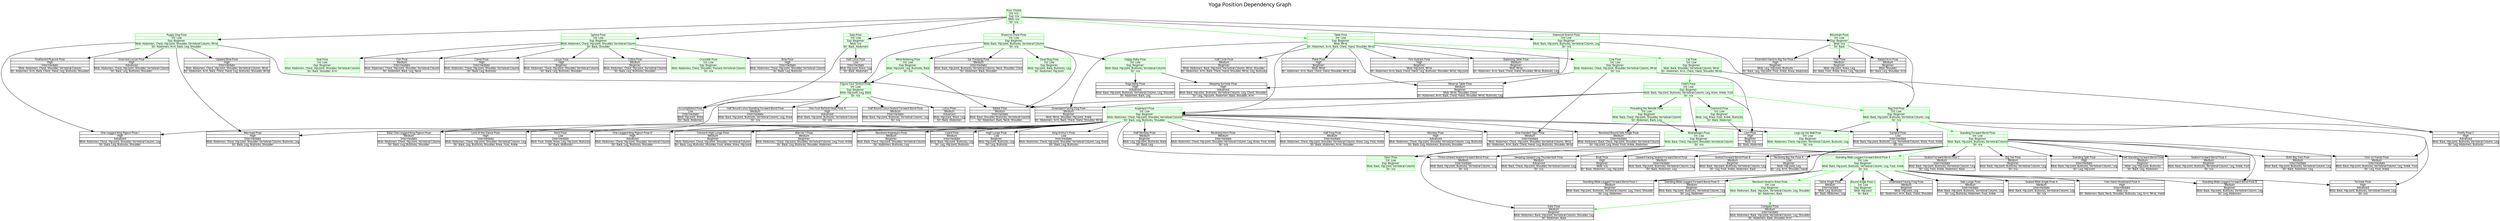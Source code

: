 digraph YogaPos {
            graph [label="Yoga Position Dependency Graph" labelloc=top fontsize=20 fontname="Verdana" concentrate=true];

            compound=true;
            rankdir=DU;

            //
            // Defaults
            //
            node [shape=record fontsize=10 fontname="Verdana" margin=0];

        Half_Circle_Pose [label="{Half Circle Pose|Medium|Beginner|Mob: Abdomen, Back, Hip-Joint, Vertebral-Column, Wrist, Shoulder|Str: Abdomen, Arm, Back, Chest, Hand, Shoulder, Wrist, Leg, Buttocks}"];
Big_Toe_Pose [label="{Big Toe Pose|Medium|Beginner|Mob: Back, Hip-Joint, Buttocks, Vertebral-Column, Leg|Str: n/a}"];
Anjaneya_s_Pose [color=green label="{Anjaneya's Pose|Int: Low|Exp: Beginner|Mob: Abdomen, Chest, Hip-Joint, Shoulder, Vertebral-Column|Str: Back, Leg, Buttocks, Shoulder}"];
Hero_Pose [label="{Hero Pose|Low|Intermediate|Mob: Foot, Ankle, Knee, Leg, Hip-Joint, Buttocks|Str: Back, Abdomen}"];
One_Legged_King_Pigeon_Pose_I [label="{One-Legged King Pigeon Pose I|High|Advanced|Mob: Abdomen, Chest, Hip-Joint, Shoulder, Vertebral-Column, Leg|Str: Back, Leg, Buttocks, Shoulder}"];
One_Legged_King_Pigeon_Pose_II [label="{One-Legged King Pigeon Pose II|High|Advanced|Mob: Abdomen, Chest, Hip-Joint, Shoulder, Vertebral-Column|Str: Back, Leg, Buttocks, Shoulder}"];
Accomplished_Pose [label="{Accomplished Pose|Low|Intermediate|Mob: Hip-Joint, Knee|Str: Back, Abdomen}"];
Crescent_High_Lunge_Pose [label="{Crescent High Lunge Pose|Medium|Beginner|Mob: Abdomen, Chest, Hip-Joint, Shoulder, Vertebral-Column|Str: Back, Leg, Buttocks, Shoulder, Foot, Ankle, Knee, Hip-Joint}"];
Standing_Forward_Bend_Pose [color=green label="{Standing Forward Bend Pose|Int: Low|Exp: Beginner|Mob: Back, Hip-Joint, Buttocks, Vertebral-Column|Str: n/a}"];
Warrior_I_Pose [label="{Warrior I Pose|Medium|Beginner|Mob: Abdomen, Chest, Hip-Joint, Shoulder, Vertebral-Column, Leg, Foot, Ankle|Str: Back, Leg, Buttocks, Shoulder, Abdomen}"];
Half_Bound_Lotus_Standing_Forward_Bend_Pose [label="{Half Bound Lotus Standing Forward Bend Pose|Medium|Intermediate|Mob: Back, Hip-Joint, Buttocks, Vertebral-Column, Leg, Knee|Str: n/a}"];
Standing_Split_Pose [label="{Standing Split Pose|High|Intermediate|Mob: Back, Hip-Joint, Buttocks, Vertebral-Column, Leg|Str: Leg, Hip-Joint}"];
Reverse_Table_Pose [label="{Reverse Table Pose|Medium|Beginner|Mob: Wrist, Shoulder, Chest|Str: Abdomen, Arm, Back, Chest, Hand, Shoulder, Wrist, Buttocks, Leg}"];
Side_Lunge_Pose [label="{Side Lunge Pose|Medium|Intermediate|Mob: Back, Hip-Joint, Buttocks, Vertebral-Column, Leg|Str: Leg, Buttocks, Abdomen, Foot, Ankle}"];
Half_Standing_Forward_Bend_Pose [label="{Half Standing Forward Bend Pose|Medium|Beginner|Mob: Leg, Hip-Joint, Buttocks|Str: Back, Leg, Abdomen}"];
Plank_Pose [label="{Plank Pose|High|Beginner|Mob: Wrist|Str: Abdomen, Arm, Back, Chest, Hand, Shoulder, Wrist, Leg}"];
Garland_Pose [label="{Garland Pose|Low|Intermediate|Mob: Back, Hip-Joint, Buttocks, Leg, Vertebral-Column, Knee, Foot, Ankle|Str: n/a}"];
One_Foot_Behind_Head_Pose_A [label="{One Foot Behind Head Pose A|High|Advanced|Mob: Back, Hip-Joint, Buttocks, Vertebral-Column|Str: n/a}"];
Half_Bound_Lotus_Seated_Forward_Bend_Pose [label="{Half Bound Lotus Seated Forward Bend Pose|Medium|Intermediate|Mob: Back, Hip-Joint, Buttocks, Vertebral-Column, Leg|Str: n/a}"];
Seated_Wide_Angle_Pose_A [label="{Seated Wide Angle Pose A|Medium|Intermediate|Mob: Back, Hip-Joint, Buttocks, Vertebral-Column, Leg|Str: n/a}"];
Firefly_Pose_C [label="{Firefly Pose C|High|Advanced|Mob: Back, Hip-Joint, Buttocks, Vertebral-Column, Leg|Str: Leg, Abdomen, Buttocks}"];
Diamond_Pose [color=green label="{Diamond Pose|Int: Low|Exp: Beginner|Mob: Leg, Knee, Foot, Ankle, Buttocks|Str: Back, Abdomen}"];
Revolved_Anjaneya_s_Pose [label="{Revolved Anjaneya's Pose|Medium|Beginner|Mob: Back, Chest, Hip-Joint, Shoulder, Vertebral-Column|Str: Abdomen, Buttocks, Leg}"];
Figure_Four_Stretch_Pose [color=green label="{Figure Four Stretch Pose|Int: Low|Exp: Beginner|Mob: Hip-Joint, Leg, Back|Str: n/a}"];
Threading_the_Needle_Pose [color=green label="{Threading the Needle Pose|Int: Low|Exp: Beginner|Mob: Back, Chest, Hip-Joint, Shoulder, Vertebral-Column|Str: Abdomen, Back, Leg}"];
Seated_Forward_Bend_Pose_A [label="{Seated Forward Bend Pose A|Medium|Beginner|Mob: Back, Hip-Joint, Buttocks, Vertebral-Column, Leg, Ankle, Foot|Str: n/a}"];
Feathered_Peacock_Pose [label="{Feathered Peacock Pose|High|Intermediate|Mob: Abdomen, Chest, Shoulder, Vertebral-Column|Str: Abdomen, Arm, Back, Chest, Hand, Leg, Buttocks, Shoulder}"];
Lizard_Pose [label="{Lizard Pose|Medium|Intermediate|Mob: Back, Hip-Joint, Buttocks, Leg|Str: Leg, Hip-Joint, Buttocks}"];
Puppy_Dog_Pose [color=green label="{Puppy Dog Pose|Int: Low|Exp: Beginner|Mob: Abdomen, Chest, Hip-Joint, Shoulder, Vertebral-Column, Wrist|Str: Abdomen, Arm, Back, Leg, Shoulder}"];
Bow_Pose [label="{Bow Pose|High|Intermediate|Mob: Abdomen, Chest, Hip-Joint, Shoulder, Vertebral-Column|Str: Back, Leg, Buttocks}"];
Wind_Relieving_Pose [color=green label="{Wind Relieving Pose|Int: Low|Exp: Beginner|Mob: Hip-Joint, Leg, Buttocks, Back|Str: n/a}"];
Standing_Wide_Legged_Forward_Bend_Pose_B [label="{Standing Wide-Legged Forward Bend Pose B|Medium|Beginner|Mob: Back, Hip-Joint, Buttocks, Vertebral-Column, Leg|Str: Leg, Abdomen}"];
Seal_Pose [color=green label="{Seal Pose|Int: Low|Exp: Beginner|Mob: Abdomen, Chest, Hip-Joint, Shoulder, Vertebral-Column|Str: Back, Shoulder, Arm}"];
Legs_Up_the_Wall_Pose [color=green label="{Legs Up the Wall Pose|Int: Low|Exp: Beginner|Mob: Abdomen, Chest, Hip-Joint, Vertebral-Column, Buttocks, Leg|Str: n/a}"];
Cat_Pose [color=green label="{Cat Pose|Int: Low|Exp: Beginner|Mob: Back, Shoulder, Vertebral-Column, Wrist|Str: Abdomen, Arm, Chest, Hand, Shoulder, Wrist}"];
Inverted_Locust_Pose [label="{Inverted Locust Pose|High|Advanced|Mob: Abdomen, Chest, Hip-Joint, Shoulder, Vertebral-Column|Str: Back, Leg, Buttocks, Shoulder}"];
Happy_Baby_Pose [color=green label="{Happy Baby Pose|Int: Low|Exp: Beginner|Mob: Back, Hip-Joint, Buttocks, Vertebral-Column|Str: n/a}"];
Lotus_Pose [label="{Lotus Pose|Medium|Advanced|Mob: Hip-Joint, Knee, Leg|Str: Back, Abdomen}"];
Bharadvaja_s_Pose [color=green label="{Bharadvaja's Pose|Int: Low|Exp: Beginner|Mob: Back, Chest, Hip-Joint, Shoulder, Vertebral-Column|Str: n/a}"];
Both_Big_Toes_Pose [label="{Both Big Toes Pose|Medium|Intermediate|Mob: Back, Hip-Joint, Buttocks, Vertebral-Column, Leg|Str: Back, Abdomen, Leg}"];
Fish_Pose [label="{Fish Pose|Medium|Intermediate|Mob: Abdomen, Chest, Hip-Joint, Shoulder, Vertebral-Column|Str: Abdomen, Back, Leg, Neck}"];
Feet_on_Hands_Pose [label="{Feet on Hands Pose|Medium|Intermediate|Mob: Back, Hip-Joint, Buttocks, Vertebral-Column, Leg, Ankle, Foot|Str: Leg, Foot, Ankle}"];
Ear_Pressing_Pose [label="{Ear Pressing Pose|Medium|Intermediate|Mob: Back, Hip-Joint, Buttocks, Vertebral-Column, Neck, Shoulder, Chest|Str: Abdomen, Back, Shoulder}"];
Free_Hand_Headstand_Pose_A [label="{Free Hand Headstand Pose A|High|Intermediate|Mob: n/a|Str: Abdomen, Back, Neck, Shoulder, Buttocks, Leg, Arm, Wrist, Hand}"];
Standing_Wide_Legged_Forward_Bend_Pose_D [label="{Standing Wide-Legged Forward Bend Pose D|Medium|Beginner|Mob: Back, Hip-Joint, Buttocks, Vertebral-Column, Leg|Str: Leg, Abdomen}"];
Sphinx_Pose [color=green label="{Sphinx Pose|Int: Low|Exp: Beginner|Mob: Abdomen, Chest, Hip-Joint, Shoulder, Vertebral-Column|Str: Back, Shoulder}"];
Yoga_Sleep_Pose [label="{Yoga Sleep Pose|High|Advanced|Mob: Back, Hip-Joint, Buttocks, Vertebral-Column, Leg, Shoulder|Str: Abdomen, Back, Leg}"];
Dead_Bug_Pose [color=green label="{Dead Bug Pose|Int: Low|Exp: Beginner|Mob: Hip-Joint, Back, Buttocks, Leg|Str: Abdomen, Hip-Joint}"];
Compass_Pose [label="{Compass Pose|Medium|Intermediate|Mob: Abdomen, Back, Hip-Joint, Vertebral-Column, Leg, Shoulder|Str: Abdomen, Back, Shoulder, Arm}"];
Your_Choice [color=green label="{Your Choice|Int: n/a|Exp: n/a|Mob: n/a|Str: n/a}"];
Boat_Pose [label="{Boat Pose|High|Beginner|Mob: n/a|Str: Back, Abdomen, Leg, Hip-Joint}"];
One_Handed_Tiger_Pose [label="{One-Handed Tiger Pose|Medium|Intermediate|Mob: Abdomen, Chest, Hip-Joint, Shoulder, Vertebral-Column, Wrist|Str: Abdomen, Arm, Back, Chest, Hand, Leg, Buttocks, Shoulder, Wrist}"];
Camel_Pose [label="{Camel Pose|High|Intermediate|Mob: Abdomen, Chest, Hip-Joint, Shoulder, Vertebral-Column|Str: Back, Leg, Buttocks}"];
Easy_Pose [color=green label="{Easy Pose|Int: Low|Exp: Beginner|Mob: n/a|Str: Back, Abdomen}"];
High_Lunge_Pose [label="{High Lunge Pose|Low|Beginner|Mob: Hip-Joint, Buttocks, Leg|Str: Leg, Buttocks}"];
Extended_Hand_to_Big_Toe_Pose_C [label="{Extended Hand to Big Toe Pose C|High|Beginner|Mob: Leg, Hip-Joint, Buttocks|Str: Back, Leg, Hip-Joint, Foot, Ankle, Knee, Abdomen}"];
Fire_Hydrant_Pose [label="{Fire Hydrant Pose|High|Beginner|Mob: Hip-Joint, Wrist|Str: Abdomen, Arm, Back, Chest, Hand, Leg, Buttocks, Shoulder, Wrist, Hip-Joint}"];
Revolved_Bound_Side_Angle_Pose [label="{Revolved Bound Side Angle Pose|Medium|Intermediate|Mob: Abdomen, Back, Chest, Hip-Joint, Shoulder, Vertebral-Column|Str: Hip-Joint, Leg, Knee, Foot, Ankle, Abdomen}"];
Upward_Facing_Seated_Forward_Bend_Pose [label="{Upward Facing Seated Forward Bend Pose|Medium|Intermediate|Mob: Back, Hip-Joint, Buttocks, Vertebral-Column, Leg|Str: Back, Abdomen, Leg}"];
Revolved_Head_to_Knee_Pose [color=green label="{Revolved Head to Knee Pose|Int: Low|Exp: Beginner|Mob: Abdomen, Back, Hip-Joint, Vertebral-Column, Leg, Shoulder|Str: Abdomen, Back}"];
Sleeping_Upward_Leg_Thunderbolt_Pose [label="{Sleeping Upward Leg Thunderbolt Pose|Medium|Advanced|Mob: Back, Chest, Hip-Joint, Shoulder, Vertebral-Column, Leg|Str: n/a}"];
King_Arthur_s_Pose [label="{King Arthur's Pose|Low|Intermediate|Mob: Abdomen, Chest, Hip-Joint, Shoulder, Vertebral-Column, Leg, Knee|Str: Back, Leg, Buttocks}"];
Same_Angle_Pose [label="{Same Angle Pose|Medium|Intermediate|Mob: Leg, Buttocks|Str: Back, Abdomen, Leg}"];
Seated_Forward_Bend_Pose_B [label="{Seated Forward Bend Pose B|Medium|Beginner|Mob: Back, Hip-Joint, Buttocks, Vertebral-Column, Leg|Str: Leg, Foot, Ankle, Abdomen, Back}"];
Lion_Pose [label="{Lion Pose|High|Beginner|Mob: n/a|Str: Back, Abdomen}"];
Half_Lotus_Pose [label="{Half Lotus Pose|Low|Intermediate|Mob: Hip-Joint, Knee, Leg|Str: Back, Abdomen}"];
Knees_to_Chest_Pose [color=green label="{Knees to Chest Pose|Int: Low|Exp: Beginner|Mob: Back, Hip-Joint, Buttocks, Vertebral-Column|Str: n/a}"];
Reclining_Big_Toe_Pose_A [label="{Reclining Big Toe Pose A|Low|Beginner|Mob: Hip-Joint, Leg|Str: Leg, Arm, Shoulder, Hand}"];
Deer_Pose [color=green label="{Deer Pose|Int: Low|Exp: Beginner|Mob: Back, Hip-Joint, Vertebral-Column|Str: n/a}"];
Cow_Pose [color=green label="{Cow Pose|Int: Low|Exp: Beginner|Mob: Abdomen, Chest, Hip-Joint, Shoulder, Vertebral-Column, Wrist|Str: n/a}"];
Three_Limbed_Seated_Forward_Bend_Pose [label="{Three-Limbed Seated Forward Bend Pose|Medium|Intermediate|Mob: Back, Hip-Joint, Buttocks, Vertebral-Column, Leg|Str: n/a}"];
Mermaid_Pose [label="{Mermaid Pose|High|Intermediate|Mob: Abdomen, Chest, Hip-Joint, Shoulder, Vertebral-Column, Buttocks, Leg|Str: Back, Leg, Buttocks, Shoulder}"];
Bound_Angle_Pose_C [color=green label="{Bound Angle Pose C|Int: Low|Exp: Beginner|Mob: Hip-Joint|Str: Back}"];
Tree_Pose [label="{Tree Pose|Medium|Beginner|Mob: Hip-Joint, Knee, Leg|Str: Back, Foot, Ankle, Knee, Leg, Hip-Joint}"];
Rabbit_Pose [label="{Rabbit Pose|Medium|Intermediate|Mob: Back, Shoulder, Buttocks, Vertebral-Column|Str: Abdomen, Back, Neck, Shoulder}"];
Raised_Arm_Pose [label="{Raised Arm Pose|Medium|Beginner|Mob: Shoulder|Str: Back, Leg, Shoulder, Arm}"];
Standing_Wide_Legged_Forward_Bend_Pose_C [label="{Standing Wide-Legged Forward Bend Pose C|Medium|Beginner|Mob: Back, Hip-Joint, Buttocks, Vertebral-Column, Leg, Chest, Shoulder|Str: Leg, Abdomen}"];
Half_Monkey_Pose [label="{Half Monkey Pose|Medium|Beginner|Mob: Leg, Hip-Joint, Buttocks, Back|Str: Back, Leg}"];
Locust_Pose [label="{Locust Pose|High|Beginner|Mob: Abdomen, Chest, Hip-Joint, Shoulder, Vertebral-Column|Str: Back, Leg, Buttocks, Shoulder}"];
Basic_One_Legged_King_Pigeon_Pose [label="{Basic One-Legged King Pigeon Pose|Medium|Intermediate|Mob: Abdomen, Chest, Hip-Joint, Vertebral-Column|Str: Back, Leg, Buttocks, Shoulder}"];
Reclining_Hero_Pose [label="{Reclining Hero Pose|Medium|Intermediate|Mob: Abdomen, Chest, Hip-Joint, Shoulder, Vertebral-Column, Leg, Knee, Foot, Ankle|Str: n/a}"];
Downward_Facing_Frog_Pose [label="{Downward Facing Frog Pose|Medium|Beginner|Mob: Hip-Joint, Leg|Str: Abdomen, Arm, Back, Chest, Shoulder}"];
Half_Frog_Pose [label="{Half Frog Pose|Medium|Intermediate|Mob: Abdomen, Chest, Hip-Joint, Shoulder, Vertebral-Column, Knee, Leg, Foot, Ankle|Str: Back, Abdomen, Arm, Shoulder}"];
Cobra_Pose [label="{Cobra Pose|Medium|Beginner|Mob: Abdomen, Chest, Hip-Joint, Vertebral-Column|Str: Back, Leg, Buttocks, Shoulder}"];
Upward_Bow_Pose [label="{Upward Bow Pose|High|Intermediate|Mob: Abdomen, Chest, Hip-Joint, Shoulder, Vertebral-Column, Wrist|Str: Abdomen, Arm, Back, Chest, Hand, Leg, Buttocks, Shoulder, Wrist}"];
Balancing_Table_Pose [label="{Balancing Table Pose|Medium|Beginner|Mob: Wrist|Str: Abdomen, Arm, Back, Chest, Hand, Shoulder, Wrist, Buttocks, Leg}"];
Gate_Pose [label="{Gate Pose|Medium|Beginner|Mob: Abdomen, Back, Hip-Joint, Vertebral-Column, Shoulder, Leg|Str: Abdomen, Back}"];
Standing_Wide_Legged_Forward_Bend_Pose_A [color=green label="{Standing Wide-Legged Forward Bend Pose A|Int: Low|Exp: Beginner|Mob: Back, Hip-Joint, Buttocks, Vertebral-Column, Leg, Foot, Ankle|Str: n/a}"];
Monkey_Pose [label="{Monkey Pose|High|Advanced|Mob: Abdomen, Chest, Hip-Joint, Shoulder, Vertebral-Column, Leg, Buttocks|Str: Back, Leg, Abdomen, Buttocks, Shoulder}"];
Seated_Forward_Bend_Pose_C [label="{Seated Forward Bend Pose C|Medium|Intermediate|Mob: Back, Hip-Joint, Buttocks, Vertebral-Column, Leg|Str: Leg, Foot, Ankle, Abdomen, Back}"];
Rag_Doll_Pose [color=green label="{Rag Doll Pose|Int: Low|Exp: Beginner|Mob: Back, Hip-Joint, Buttocks, Vertebral-Column, Leg|Str: n/a}"];
Child_s_Pose [color=green label="{Child's Pose|Int: Low|Exp: Beginner|Mob: Back, Hip-Joint, Buttocks, Vertebral-Column, Leg, Knee, Ankle, Foot|Str: n/a}"];
Tortoise_Pose [label="{Tortoise Pose|High|Advanced|Mob: Back, Hip-Joint, Buttocks, Vertebral-Column, Leg|Str: n/a}"];
Table_Pose [color=green label="{Table Pose|Int: Low|Exp: Beginner|Mob: Wrist|Str: Abdomen, Arm, Back, Chest, Hand, Shoulder, Wrist}"];
Crocodile_Pose [color=green label="{Crocodile Pose|Int: Low|Exp: Beginner|Mob: Abdomen, Chest, Shoulder, Thoracic-Vertebral-Column|Str: n/a}"];
Mountain_Pose [color=green label="{Mountain Pose|Int: Low|Exp: Beginner|Mob: n/a|Str: Back}"];
Diamond_Stretch_Pose [color=green label="{Diamond Stretch Pose|Int: Low|Exp: Beginner|Mob: Back, Hip-Joint, Buttocks, Vertebral-Column, Leg|Str: n/a}"];
Lord_of_the_Dance_Pose [label="{Lord of the Dance Pose|High|Intermediate|Mob: Abdomen, Chest, Hip-Joint, Shoulder, Vertebral-Column, Leg|Str: Back, Leg, Buttocks, Shoulder, Knee, Foot, Ankle}"];
Sleeping_Tortoise_Pose [label="{Sleeping Tortoise Pose|High|Advanced|Mob: Back, Hip-Joint, Buttocks, Vertebral-Column, Leg, Chest, Shoulder|Str: Leg, Hip-Joint, Abdomen, Back, Shoulder, Arm}"];
Downward_Facing_Dog_Pose [label="{Downward Facing Dog Pose|Medium|Beginner|Mob: Wrist, Shoulder, Hip-Joint, Ankle|Str: Abdomen, Arm, Back, Chest, Hand, Shoulder, Wrist}"];


Your_Choice -> Table_Pose -> Cat_Pose -> Child_s_Pose -> Rag_Doll_Pose -> Standing_Forward_Bend_Pose -> Standing_Wide_Legged_Forward_Bend_Pose_A -> Revolved_Head_to_Knee_Pose -> Compass_Pose [color=green];
Your_Choice -> Table_Pose -> Cat_Pose -> Child_s_Pose -> Rag_Doll_Pose -> Standing_Forward_Bend_Pose -> Standing_Wide_Legged_Forward_Bend_Pose_A -> Revolved_Head_to_Knee_Pose -> Gate_Pose [color=green];
Your_Choice -> Table_Pose -> Cat_Pose -> Child_s_Pose -> Rag_Doll_Pose -> Standing_Forward_Bend_Pose -> Standing_Wide_Legged_Forward_Bend_Pose_A -> Standing_Wide_Legged_Forward_Bend_Pose_C;
Your_Choice -> Table_Pose -> Cat_Pose -> Child_s_Pose -> Rag_Doll_Pose -> Standing_Forward_Bend_Pose -> Standing_Wide_Legged_Forward_Bend_Pose_A -> Standing_Wide_Legged_Forward_Bend_Pose_D;
Your_Choice -> Table_Pose -> Cat_Pose -> Child_s_Pose -> Rag_Doll_Pose -> Standing_Forward_Bend_Pose -> Standing_Wide_Legged_Forward_Bend_Pose_A -> Standing_Wide_Legged_Forward_Bend_Pose_B;
Your_Choice -> Table_Pose -> Cat_Pose -> Rag_Doll_Pose -> Standing_Forward_Bend_Pose -> Standing_Wide_Legged_Forward_Bend_Pose_A -> Revolved_Head_to_Knee_Pose -> Compass_Pose;
Your_Choice -> Table_Pose -> Cat_Pose -> Child_s_Pose -> Rag_Doll_Pose -> Standing_Forward_Bend_Pose -> Standing_Wide_Legged_Forward_Bend_Pose_A -> Free_Hand_Headstand_Pose_A;
Your_Choice -> Table_Pose -> Cat_Pose -> Child_s_Pose -> Rag_Doll_Pose -> Standing_Forward_Bend_Pose -> Standing_Wide_Legged_Forward_Bend_Pose_A -> Downward_Facing_Frog_Pose;
Your_Choice -> Table_Pose -> Cat_Pose -> Rag_Doll_Pose -> Standing_Forward_Bend_Pose -> Standing_Wide_Legged_Forward_Bend_Pose_A -> Standing_Wide_Legged_Forward_Bend_Pose_C;
Your_Choice -> Table_Pose -> Cat_Pose -> Rag_Doll_Pose -> Standing_Forward_Bend_Pose -> Standing_Wide_Legged_Forward_Bend_Pose_A -> Standing_Wide_Legged_Forward_Bend_Pose_D;
Your_Choice -> Table_Pose -> Cat_Pose -> Rag_Doll_Pose -> Standing_Forward_Bend_Pose -> Standing_Wide_Legged_Forward_Bend_Pose_A -> Standing_Wide_Legged_Forward_Bend_Pose_B;
Your_Choice -> Table_Pose -> Cat_Pose -> Child_s_Pose -> Rag_Doll_Pose -> Standing_Forward_Bend_Pose -> Standing_Wide_Legged_Forward_Bend_Pose_A -> Seated_Wide_Angle_Pose_A;
Your_Choice -> Table_Pose -> Cat_Pose -> Rag_Doll_Pose -> Standing_Forward_Bend_Pose -> Standing_Wide_Legged_Forward_Bend_Pose_A -> Revolved_Head_to_Knee_Pose -> Gate_Pose;
Your_Choice -> Table_Pose -> Cat_Pose -> Child_s_Pose -> Rag_Doll_Pose -> Standing_Forward_Bend_Pose -> Standing_Wide_Legged_Forward_Bend_Pose_A -> Bound_Angle_Pose_C;
Your_Choice -> Mountain_Pose -> Rag_Doll_Pose -> Standing_Forward_Bend_Pose -> Standing_Wide_Legged_Forward_Bend_Pose_A -> Revolved_Head_to_Knee_Pose -> Compass_Pose;
Your_Choice -> Mountain_Pose -> Rag_Doll_Pose -> Standing_Forward_Bend_Pose -> Standing_Wide_Legged_Forward_Bend_Pose_A -> Standing_Wide_Legged_Forward_Bend_Pose_C;
Your_Choice -> Table_Pose -> Cat_Pose -> Child_s_Pose -> Rag_Doll_Pose -> Standing_Forward_Bend_Pose -> Standing_Wide_Legged_Forward_Bend_Pose_A -> Same_Angle_Pose;
Your_Choice -> Mountain_Pose -> Rag_Doll_Pose -> Standing_Forward_Bend_Pose -> Standing_Wide_Legged_Forward_Bend_Pose_A -> Standing_Wide_Legged_Forward_Bend_Pose_D;
Your_Choice -> Mountain_Pose -> Rag_Doll_Pose -> Standing_Forward_Bend_Pose -> Standing_Wide_Legged_Forward_Bend_Pose_A -> Standing_Wide_Legged_Forward_Bend_Pose_B;
Your_Choice -> Table_Pose -> Cat_Pose -> Child_s_Pose -> Rag_Doll_Pose -> Standing_Forward_Bend_Pose -> Standing_Wide_Legged_Forward_Bend_Pose_A -> Side_Lunge_Pose;
Your_Choice -> Mountain_Pose -> Rag_Doll_Pose -> Standing_Forward_Bend_Pose -> Standing_Wide_Legged_Forward_Bend_Pose_A -> Revolved_Head_to_Knee_Pose -> Gate_Pose;
Your_Choice -> Table_Pose -> Cat_Pose -> Child_s_Pose -> Rag_Doll_Pose -> Standing_Forward_Bend_Pose -> Standing_Wide_Legged_Forward_Bend_Pose_A -> Tortoise_Pose;
Your_Choice -> Table_Pose -> Cat_Pose -> Rag_Doll_Pose -> Standing_Forward_Bend_Pose -> Standing_Wide_Legged_Forward_Bend_Pose_A -> Free_Hand_Headstand_Pose_A;
Your_Choice -> Table_Pose -> Cat_Pose -> Rag_Doll_Pose -> Standing_Forward_Bend_Pose -> Standing_Wide_Legged_Forward_Bend_Pose_A -> Downward_Facing_Frog_Pose;
Your_Choice -> Table_Pose -> Cat_Pose -> Rag_Doll_Pose -> Standing_Forward_Bend_Pose -> Standing_Wide_Legged_Forward_Bend_Pose_A -> Seated_Wide_Angle_Pose_A;
Your_Choice -> Table_Pose -> Cat_Pose -> Rag_Doll_Pose -> Standing_Forward_Bend_Pose -> Standing_Wide_Legged_Forward_Bend_Pose_A -> Bound_Angle_Pose_C;
Your_Choice -> Mountain_Pose -> Rag_Doll_Pose -> Standing_Forward_Bend_Pose -> Standing_Wide_Legged_Forward_Bend_Pose_A -> Free_Hand_Headstand_Pose_A;
Your_Choice -> Mountain_Pose -> Rag_Doll_Pose -> Standing_Forward_Bend_Pose -> Standing_Wide_Legged_Forward_Bend_Pose_A -> Downward_Facing_Frog_Pose;
Your_Choice -> Table_Pose -> Cat_Pose -> Rag_Doll_Pose -> Standing_Forward_Bend_Pose -> Standing_Wide_Legged_Forward_Bend_Pose_A -> Same_Angle_Pose;
Your_Choice -> Mountain_Pose -> Rag_Doll_Pose -> Standing_Forward_Bend_Pose -> Standing_Wide_Legged_Forward_Bend_Pose_A -> Seated_Wide_Angle_Pose_A;
Your_Choice -> Table_Pose -> Cat_Pose -> Rag_Doll_Pose -> Standing_Forward_Bend_Pose -> Standing_Wide_Legged_Forward_Bend_Pose_A -> Side_Lunge_Pose;
Your_Choice -> Table_Pose -> Cat_Pose -> Rag_Doll_Pose -> Standing_Forward_Bend_Pose -> Standing_Wide_Legged_Forward_Bend_Pose_A -> Tortoise_Pose;
Your_Choice -> Table_Pose -> Cat_Pose -> Child_s_Pose -> Rag_Doll_Pose -> Standing_Forward_Bend_Pose -> Standing_Wide_Legged_Forward_Bend_Pose_C;
Your_Choice -> Table_Pose -> Cat_Pose -> Child_s_Pose -> Rag_Doll_Pose -> Standing_Forward_Bend_Pose -> Standing_Wide_Legged_Forward_Bend_Pose_B;
Your_Choice -> Table_Pose -> Cat_Pose -> Child_s_Pose -> Threading_the_Needle_Pose -> Bharadvaja_s_Pose -> Sleeping_Upward_Leg_Thunderbolt_Pose;
Your_Choice -> Table_Pose -> Cat_Pose -> Child_s_Pose -> Rag_Doll_Pose -> Standing_Forward_Bend_Pose -> Upward_Facing_Seated_Forward_Bend_Pose;
Your_Choice -> Mountain_Pose -> Rag_Doll_Pose -> Standing_Forward_Bend_Pose -> Standing_Wide_Legged_Forward_Bend_Pose_A -> Bound_Angle_Pose_C;
Your_Choice -> Table_Pose -> Cat_Pose -> Child_s_Pose -> Rag_Doll_Pose -> Standing_Forward_Bend_Pose -> Three_Limbed_Seated_Forward_Bend_Pose;
Your_Choice -> Mountain_Pose -> Rag_Doll_Pose -> Standing_Forward_Bend_Pose -> Standing_Wide_Legged_Forward_Bend_Pose_A -> Same_Angle_Pose;
Your_Choice -> Mountain_Pose -> Rag_Doll_Pose -> Standing_Forward_Bend_Pose -> Standing_Wide_Legged_Forward_Bend_Pose_A -> Side_Lunge_Pose;
Your_Choice -> Mountain_Pose -> Rag_Doll_Pose -> Standing_Forward_Bend_Pose -> Standing_Wide_Legged_Forward_Bend_Pose_A -> Tortoise_Pose;
Your_Choice -> Table_Pose -> Cat_Pose -> Child_s_Pose -> Rag_Doll_Pose -> Standing_Forward_Bend_Pose -> Half_Standing_Forward_Bend_Pose;
Your_Choice -> Knees_to_Chest_Pose -> Wind_Relieving_Pose -> Figure_Four_Stretch_Pose -> Half_Bound_Lotus_Standing_Forward_Bend_Pose;
Your_Choice -> Table_Pose -> Cat_Pose -> Child_s_Pose -> Rag_Doll_Pose -> Standing_Forward_Bend_Pose -> Seated_Forward_Bend_Pose_C;
Your_Choice -> Table_Pose -> Cat_Pose -> Child_s_Pose -> Rag_Doll_Pose -> Standing_Forward_Bend_Pose -> Seated_Forward_Bend_Pose_B;
Your_Choice -> Table_Pose -> Cat_Pose -> Child_s_Pose -> Rag_Doll_Pose -> Standing_Forward_Bend_Pose -> Seated_Forward_Bend_Pose_A;
Your_Choice -> Knees_to_Chest_Pose -> Wind_Relieving_Pose -> Figure_Four_Stretch_Pose -> Half_Bound_Lotus_Seated_Forward_Bend_Pose;
Your_Choice -> Table_Pose -> Cat_Pose -> Rag_Doll_Pose -> Standing_Forward_Bend_Pose -> Standing_Wide_Legged_Forward_Bend_Pose_C;
Your_Choice -> Table_Pose -> Cat_Pose -> Child_s_Pose -> Rag_Doll_Pose -> Standing_Forward_Bend_Pose -> Reclining_Big_Toe_Pose_A;
Your_Choice -> Table_Pose -> Cat_Pose -> Rag_Doll_Pose -> Standing_Forward_Bend_Pose -> Standing_Wide_Legged_Forward_Bend_Pose_B;
Your_Choice -> Table_Pose -> Cat_Pose -> Rag_Doll_Pose -> Standing_Forward_Bend_Pose -> Upward_Facing_Seated_Forward_Bend_Pose;
Your_Choice -> Table_Pose -> Cat_Pose -> Rag_Doll_Pose -> Standing_Forward_Bend_Pose -> Three_Limbed_Seated_Forward_Bend_Pose;
Your_Choice -> Table_Pose -> Cat_Pose -> Child_s_Pose -> Rag_Doll_Pose -> Standing_Forward_Bend_Pose -> Standing_Split_Pose;
Your_Choice -> Knees_to_Chest_Pose -> Wind_Relieving_Pose -> Figure_Four_Stretch_Pose -> Basic_One_Legged_King_Pigeon_Pose;
Your_Choice -> Table_Pose -> Cat_Pose -> Child_s_Pose -> Rag_Doll_Pose -> Standing_Forward_Bend_Pose -> Feet_on_Hands_Pose;
Your_Choice -> Table_Pose -> Cat_Pose -> Child_s_Pose -> Rag_Doll_Pose -> Standing_Forward_Bend_Pose -> Both_Big_Toes_Pose;
Your_Choice -> Mountain_Pose -> Rag_Doll_Pose -> Standing_Forward_Bend_Pose -> Standing_Wide_Legged_Forward_Bend_Pose_C;
Your_Choice -> Mountain_Pose -> Rag_Doll_Pose -> Standing_Forward_Bend_Pose -> Standing_Wide_Legged_Forward_Bend_Pose_B;
Your_Choice -> Table_Pose -> Cat_Pose -> Rag_Doll_Pose -> Standing_Forward_Bend_Pose -> Half_Standing_Forward_Bend_Pose;
Your_Choice -> Mountain_Pose -> Rag_Doll_Pose -> Standing_Forward_Bend_Pose -> Upward_Facing_Seated_Forward_Bend_Pose;
Your_Choice -> Table_Pose -> Cat_Pose -> Child_s_Pose -> Threading_the_Needle_Pose -> Bharadvaja_s_Pose -> Gate_Pose;
Your_Choice -> Mountain_Pose -> Rag_Doll_Pose -> Standing_Forward_Bend_Pose -> Three_Limbed_Seated_Forward_Bend_Pose;
Your_Choice -> Table_Pose -> Cat_Pose -> Child_s_Pose -> Threading_the_Needle_Pose -> Bharadvaja_s_Pose -> Deer_Pose;
Your_Choice -> Table_Pose -> Cat_Pose -> Child_s_Pose -> Threading_the_Needle_Pose -> Revolved_Bound_Side_Angle_Pose;
Your_Choice -> Knees_to_Chest_Pose -> Wind_Relieving_Pose -> Figure_Four_Stretch_Pose -> One_Foot_Behind_Head_Pose_A;
Your_Choice -> Table_Pose -> Cat_Pose -> Child_s_Pose -> Rag_Doll_Pose -> Standing_Forward_Bend_Pose -> Big_Toe_Pose;
Your_Choice -> Table_Pose -> Cat_Pose -> Rag_Doll_Pose -> Standing_Forward_Bend_Pose -> Seated_Forward_Bend_Pose_C;
Your_Choice -> Table_Pose -> Cat_Pose -> Rag_Doll_Pose -> Standing_Forward_Bend_Pose -> Seated_Forward_Bend_Pose_B;
Your_Choice -> Table_Pose -> Cat_Pose -> Child_s_Pose -> Bharadvaja_s_Pose -> Sleeping_Upward_Leg_Thunderbolt_Pose;
Your_Choice -> Table_Pose -> Cat_Pose -> Rag_Doll_Pose -> Standing_Forward_Bend_Pose -> Seated_Forward_Bend_Pose_A;
Your_Choice -> Table_Pose -> Cat_Pose -> Child_s_Pose -> Anjaneya_s_Pose -> Three_Limbed_Seated_Forward_Bend_Pose;
Your_Choice -> Table_Pose -> Cat_Pose -> Child_s_Pose -> Rag_Doll_Pose -> Standing_Forward_Bend_Pose -> Boat_Pose;
Your_Choice -> Table_Pose -> Cat_Pose -> Rag_Doll_Pose -> Standing_Forward_Bend_Pose -> Reclining_Big_Toe_Pose_A;
Your_Choice -> Mountain_Pose -> Rag_Doll_Pose -> Standing_Forward_Bend_Pose -> Half_Standing_Forward_Bend_Pose;
Your_Choice -> Table_Pose -> Cat_Pose -> Child_s_Pose -> Anjaneya_s_Pose -> Basic_One_Legged_King_Pigeon_Pose;
Your_Choice -> Knees_to_Chest_Pose -> Figure_Four_Stretch_Pose -> Half_Bound_Lotus_Standing_Forward_Bend_Pose;
Your_Choice -> Knees_to_Chest_Pose -> Figure_Four_Stretch_Pose -> Half_Bound_Lotus_Seated_Forward_Bend_Pose;
Your_Choice -> Table_Pose -> Cat_Pose -> Rag_Doll_Pose -> Standing_Forward_Bend_Pose -> Standing_Split_Pose;
Your_Choice -> Table_Pose -> Cat_Pose -> Child_s_Pose -> Anjaneya_s_Pose -> Revolved_Bound_Side_Angle_Pose;
Your_Choice -> Table_Pose -> Cat_Pose -> Rag_Doll_Pose -> Standing_Forward_Bend_Pose -> Feet_on_Hands_Pose;
Your_Choice -> Table_Pose -> Cat_Pose -> Rag_Doll_Pose -> Standing_Forward_Bend_Pose -> Both_Big_Toes_Pose;
Your_Choice -> Knees_to_Chest_Pose -> Wind_Relieving_Pose -> Figure_Four_Stretch_Pose -> Accomplished_Pose;
Your_Choice -> Table_Pose -> Cat_Pose -> Child_s_Pose -> Anjaneya_s_Pose -> One_Legged_King_Pigeon_Pose_II;
Your_Choice -> Mountain_Pose -> Rag_Doll_Pose -> Standing_Forward_Bend_Pose -> Seated_Forward_Bend_Pose_C;
Your_Choice -> Mountain_Pose -> Rag_Doll_Pose -> Standing_Forward_Bend_Pose -> Seated_Forward_Bend_Pose_B;
Your_Choice -> Mountain_Pose -> Rag_Doll_Pose -> Standing_Forward_Bend_Pose -> Seated_Forward_Bend_Pose_A;
Your_Choice -> Table_Pose -> Cat_Pose -> Child_s_Pose -> Anjaneya_s_Pose -> One_Legged_King_Pigeon_Pose_I;
Your_Choice -> Mountain_Pose -> Rag_Doll_Pose -> Standing_Forward_Bend_Pose -> Reclining_Big_Toe_Pose_A;
Your_Choice -> Table_Pose -> Cat_Pose -> Child_s_Pose -> Anjaneya_s_Pose -> Revolved_Anjaneya_s_Pose;
Your_Choice -> Table_Pose -> Cat_Pose -> Child_s_Pose -> Anjaneya_s_Pose -> Crescent_High_Lunge_Pose;
Your_Choice -> Table_Pose -> Cat_Pose -> Rag_Doll_Pose -> Standing_Forward_Bend_Pose -> Big_Toe_Pose;
Your_Choice -> Knees_to_Chest_Pose -> Figure_Four_Stretch_Pose -> Basic_One_Legged_King_Pigeon_Pose;
Your_Choice -> Knees_to_Chest_Pose -> Wind_Relieving_Pose -> Figure_Four_Stretch_Pose -> Lotus_Pose;
Your_Choice -> Table_Pose -> Cat_Pose -> Child_s_Pose -> Anjaneya_s_Pose -> Lord_of_the_Dance_Pose;
Your_Choice -> Mountain_Pose -> Rag_Doll_Pose -> Standing_Forward_Bend_Pose -> Standing_Split_Pose;
Your_Choice -> Table_Pose -> Cat_Pose -> Child_s_Pose -> Anjaneya_s_Pose -> One_Handed_Tiger_Pose;
Your_Choice -> Table_Pose -> Cat_Pose -> Rag_Doll_Pose -> Standing_Forward_Bend_Pose -> Boat_Pose;
Your_Choice -> Mountain_Pose -> Rag_Doll_Pose -> Standing_Forward_Bend_Pose -> Feet_on_Hands_Pose;
Your_Choice -> Mountain_Pose -> Rag_Doll_Pose -> Standing_Forward_Bend_Pose -> Both_Big_Toes_Pose;
Your_Choice -> Table_Pose -> Cat_Pose -> Child_s_Pose -> Anjaneya_s_Pose -> Legs_Up_the_Wall_Pose;
Your_Choice -> Table_Pose -> Cat_Pose -> Child_s_Pose -> Anjaneya_s_Pose -> Reclining_Hero_Pose;
Your_Choice -> Table_Pose -> Cat_Pose -> Child_s_Pose -> Rag_Doll_Pose -> Legs_Up_the_Wall_Pose;
Your_Choice -> Table_Pose -> Cat_Pose -> Child_s_Pose -> Anjaneya_s_Pose -> King_Arthur_s_Pose;
Your_Choice -> Knees_to_Chest_Pose -> Figure_Four_Stretch_Pose -> One_Foot_Behind_Head_Pose_A;
Your_Choice -> Table_Pose -> Cat_Pose -> Child_s_Pose -> Anjaneya_s_Pose -> Half_Monkey_Pose;
Your_Choice -> Table_Pose -> Cat_Pose -> Child_s_Pose -> Rag_Doll_Pose -> Feet_on_Hands_Pose;
Your_Choice -> Table_Pose -> Cat_Pose -> Child_s_Pose -> Anjaneya_s_Pose -> High_Lunge_Pose;
Your_Choice -> Mountain_Pose -> Rag_Doll_Pose -> Standing_Forward_Bend_Pose -> Big_Toe_Pose;
Your_Choice -> Table_Pose -> Cat_Pose -> Child_s_Pose -> Anjaneya_s_Pose -> Half_Frog_Pose;
Your_Choice -> Table_Pose -> Cat_Pose -> Child_s_Pose -> Anjaneya_s_Pose -> Warrior_I_Pose;
Your_Choice -> Table_Pose -> Cat_Pose -> Child_s_Pose -> Anjaneya_s_Pose -> Mermaid_Pose;
Your_Choice -> Mountain_Pose -> Rag_Doll_Pose -> Standing_Forward_Bend_Pose -> Boat_Pose;
Your_Choice -> Table_Pose -> Cat_Pose -> Child_s_Pose -> Rag_Doll_Pose -> Firefly_Pose_C;
Your_Choice -> Table_Pose -> Cat_Pose -> Child_s_Pose -> Anjaneya_s_Pose -> Garland_Pose;
Your_Choice -> Table_Pose -> Cat_Pose -> Child_s_Pose -> Rag_Doll_Pose -> Tortoise_Pose;
Your_Choice -> Table_Pose -> Cat_Pose -> Child_s_Pose -> Anjaneya_s_Pose -> Monkey_Pose;
Your_Choice -> Table_Pose -> Cat_Pose -> Child_s_Pose -> Bharadvaja_s_Pose -> Gate_Pose;
Your_Choice -> Table_Pose -> Cat_Pose -> Child_s_Pose -> Bharadvaja_s_Pose -> Deer_Pose;
Your_Choice -> Table_Pose -> Cat_Pose -> Child_s_Pose -> Anjaneya_s_Pose -> Lizard_Pose;
Your_Choice -> Table_Pose -> Cat_Pose -> Child_s_Pose -> Rag_Doll_Pose -> Garland_Pose;
Your_Choice -> Table_Pose -> Anjaneya_s_Pose -> Three_Limbed_Seated_Forward_Bend_Pose;
Your_Choice -> Table_Pose -> Cat_Pose -> Child_s_Pose -> Anjaneya_s_Pose -> Hero_Pose;
Your_Choice -> Knees_to_Chest_Pose -> Figure_Four_Stretch_Pose -> Accomplished_Pose;
Your_Choice -> Table_Pose -> Cat_Pose -> Child_s_Pose -> Diamond_Pose -> Lion_Pose;
Your_Choice -> Table_Pose -> Cat_Pose -> Child_s_Pose -> Downward_Facing_Dog_Pose;
Your_Choice -> Table_Pose -> Anjaneya_s_Pose -> Basic_One_Legged_King_Pigeon_Pose;
Your_Choice -> Knees_to_Chest_Pose -> Happy_Baby_Pose -> Sleeping_Tortoise_Pose;
Your_Choice -> Table_Pose -> Cat_Pose -> Rag_Doll_Pose -> Legs_Up_the_Wall_Pose;
Your_Choice -> Table_Pose -> Anjaneya_s_Pose -> Revolved_Bound_Side_Angle_Pose;
Your_Choice -> Table_Pose -> Anjaneya_s_Pose -> One_Legged_King_Pigeon_Pose_II;
Your_Choice -> Table_Pose -> Anjaneya_s_Pose -> One_Legged_King_Pigeon_Pose_I;
Your_Choice -> Table_Pose -> Cat_Pose -> Rag_Doll_Pose -> Feet_on_Hands_Pose;
Your_Choice -> Knees_to_Chest_Pose -> Figure_Four_Stretch_Pose -> Lotus_Pose;
Your_Choice -> Knees_to_Chest_Pose -> Wind_Relieving_Pose -> Rabbit_Pose;
Your_Choice -> Knees_to_Chest_Pose -> Happy_Baby_Pose -> Yoga_Sleep_Pose;
Your_Choice -> Table_Pose -> Anjaneya_s_Pose -> Revolved_Anjaneya_s_Pose;
Your_Choice -> Table_Pose -> Cat_Pose -> Rag_Doll_Pose -> Firefly_Pose_C;
Your_Choice -> Table_Pose -> Anjaneya_s_Pose -> Crescent_High_Lunge_Pose;
Your_Choice -> Table_Pose -> Cat_Pose -> Rag_Doll_Pose -> Tortoise_Pose;
Your_Choice -> Table_Pose -> Anjaneya_s_Pose -> Lord_of_the_Dance_Pose;
Your_Choice -> Mountain_Pose -> Rag_Doll_Pose -> Legs_Up_the_Wall_Pose;
Your_Choice -> Table_Pose -> Cat_Pose -> Rag_Doll_Pose -> Garland_Pose;
Your_Choice -> Table_Pose -> Anjaneya_s_Pose -> One_Handed_Tiger_Pose;
Your_Choice -> Table_Pose -> Anjaneya_s_Pose -> Legs_Up_the_Wall_Pose;
Your_Choice -> Table_Pose -> Cat_Pose -> Child_s_Pose -> Rabbit_Pose;
Your_Choice -> Table_Pose -> Anjaneya_s_Pose -> Reclining_Hero_Pose;
Your_Choice -> Mountain_Pose -> Rag_Doll_Pose -> Feet_on_Hands_Pose;
Your_Choice -> Table_Pose -> Cat_Pose -> Child_s_Pose -> Lion_Pose;
Your_Choice -> Table_Pose -> Anjaneya_s_Pose -> King_Arthur_s_Pose;
Your_Choice -> Table_Pose -> Anjaneya_s_Pose -> Half_Monkey_Pose;
Your_Choice -> Table_Pose -> Anjaneya_s_Pose -> High_Lunge_Pose;
Your_Choice -> Mountain_Pose -> Rag_Doll_Pose -> Firefly_Pose_C;
Your_Choice -> Mountain_Pose -> Extended_Hand_to_Big_Toe_Pose_C;
Your_Choice -> Mountain_Pose -> Rag_Doll_Pose -> Tortoise_Pose;
Your_Choice -> Table_Pose -> Anjaneya_s_Pose -> Half_Frog_Pose;
Your_Choice -> Table_Pose -> Cow_Pose -> One_Handed_Tiger_Pose;
Your_Choice -> Table_Pose -> Anjaneya_s_Pose -> Warrior_I_Pose;
Your_Choice -> Puppy_Dog_Pose -> One_Legged_King_Pigeon_Pose_I;
Your_Choice -> Diamond_Stretch_Pose -> Sleeping_Tortoise_Pose;
Your_Choice -> Mountain_Pose -> Rag_Doll_Pose -> Garland_Pose;
Your_Choice -> Table_Pose -> Anjaneya_s_Pose -> Mermaid_Pose;
Your_Choice -> Table_Pose -> Anjaneya_s_Pose -> Garland_Pose;
Your_Choice -> Table_Pose -> Anjaneya_s_Pose -> Monkey_Pose;
Your_Choice -> Table_Pose -> Anjaneya_s_Pose -> Lizard_Pose;
Your_Choice -> Table_Pose -> Cow_Pose -> Reverse_Table_Pose;
Your_Choice -> Puppy_Dog_Pose -> Downward_Facing_Dog_Pose;
Your_Choice -> Table_Pose -> Anjaneya_s_Pose -> Hero_Pose;
Your_Choice -> Knees_to_Chest_Pose -> Ear_Pressing_Pose;
Your_Choice -> Puppy_Dog_Pose -> Feathered_Peacock_Pose;
Your_Choice -> Table_Pose -> Downward_Facing_Dog_Pose;
Your_Choice -> Puppy_Dog_Pose -> Inverted_Locust_Pose;
Your_Choice -> Diamond_Stretch_Pose -> Firefly_Pose_C;
Your_Choice -> Knees_to_Chest_Pose -> Dead_Bug_Pose;
Your_Choice -> Table_Pose -> Cow_Pose -> Lion_Pose;
Your_Choice -> Table_Pose -> Balancing_Table_Pose;
Your_Choice -> Knees_to_Chest_Pose -> Rabbit_Pose;
Your_Choice -> Puppy_Dog_Pose -> Upward_Bow_Pose;
Your_Choice -> Mountain_Pose -> Raised_Arm_Pose;
Your_Choice -> Table_Pose -> Reverse_Table_Pose;
Your_Choice -> Table_Pose -> Fire_Hydrant_Pose;
Your_Choice -> Puppy_Dog_Pose -> Mermaid_Pose;
Your_Choice -> Easy_Pose -> Accomplished_Pose;
Your_Choice -> Table_Pose -> Half_Circle_Pose;
Your_Choice -> Sphinx_Pose -> Crocodile_Pose;
Your_Choice -> Easy_Pose -> Half_Lotus_Pose;
Your_Choice -> Sphinx_Pose -> Locust_Pose;
Your_Choice -> Mountain_Pose -> Tree_Pose;
Your_Choice -> Sphinx_Pose -> Cobra_Pose;
Your_Choice -> Sphinx_Pose -> Camel_Pose;
Your_Choice -> Sphinx_Pose -> Fish_Pose;
Your_Choice -> Sphinx_Pose -> Seal_Pose;
Your_Choice -> Table_Pose -> Plank_Pose;
Your_Choice -> Sphinx_Pose -> Bow_Pose;
        }